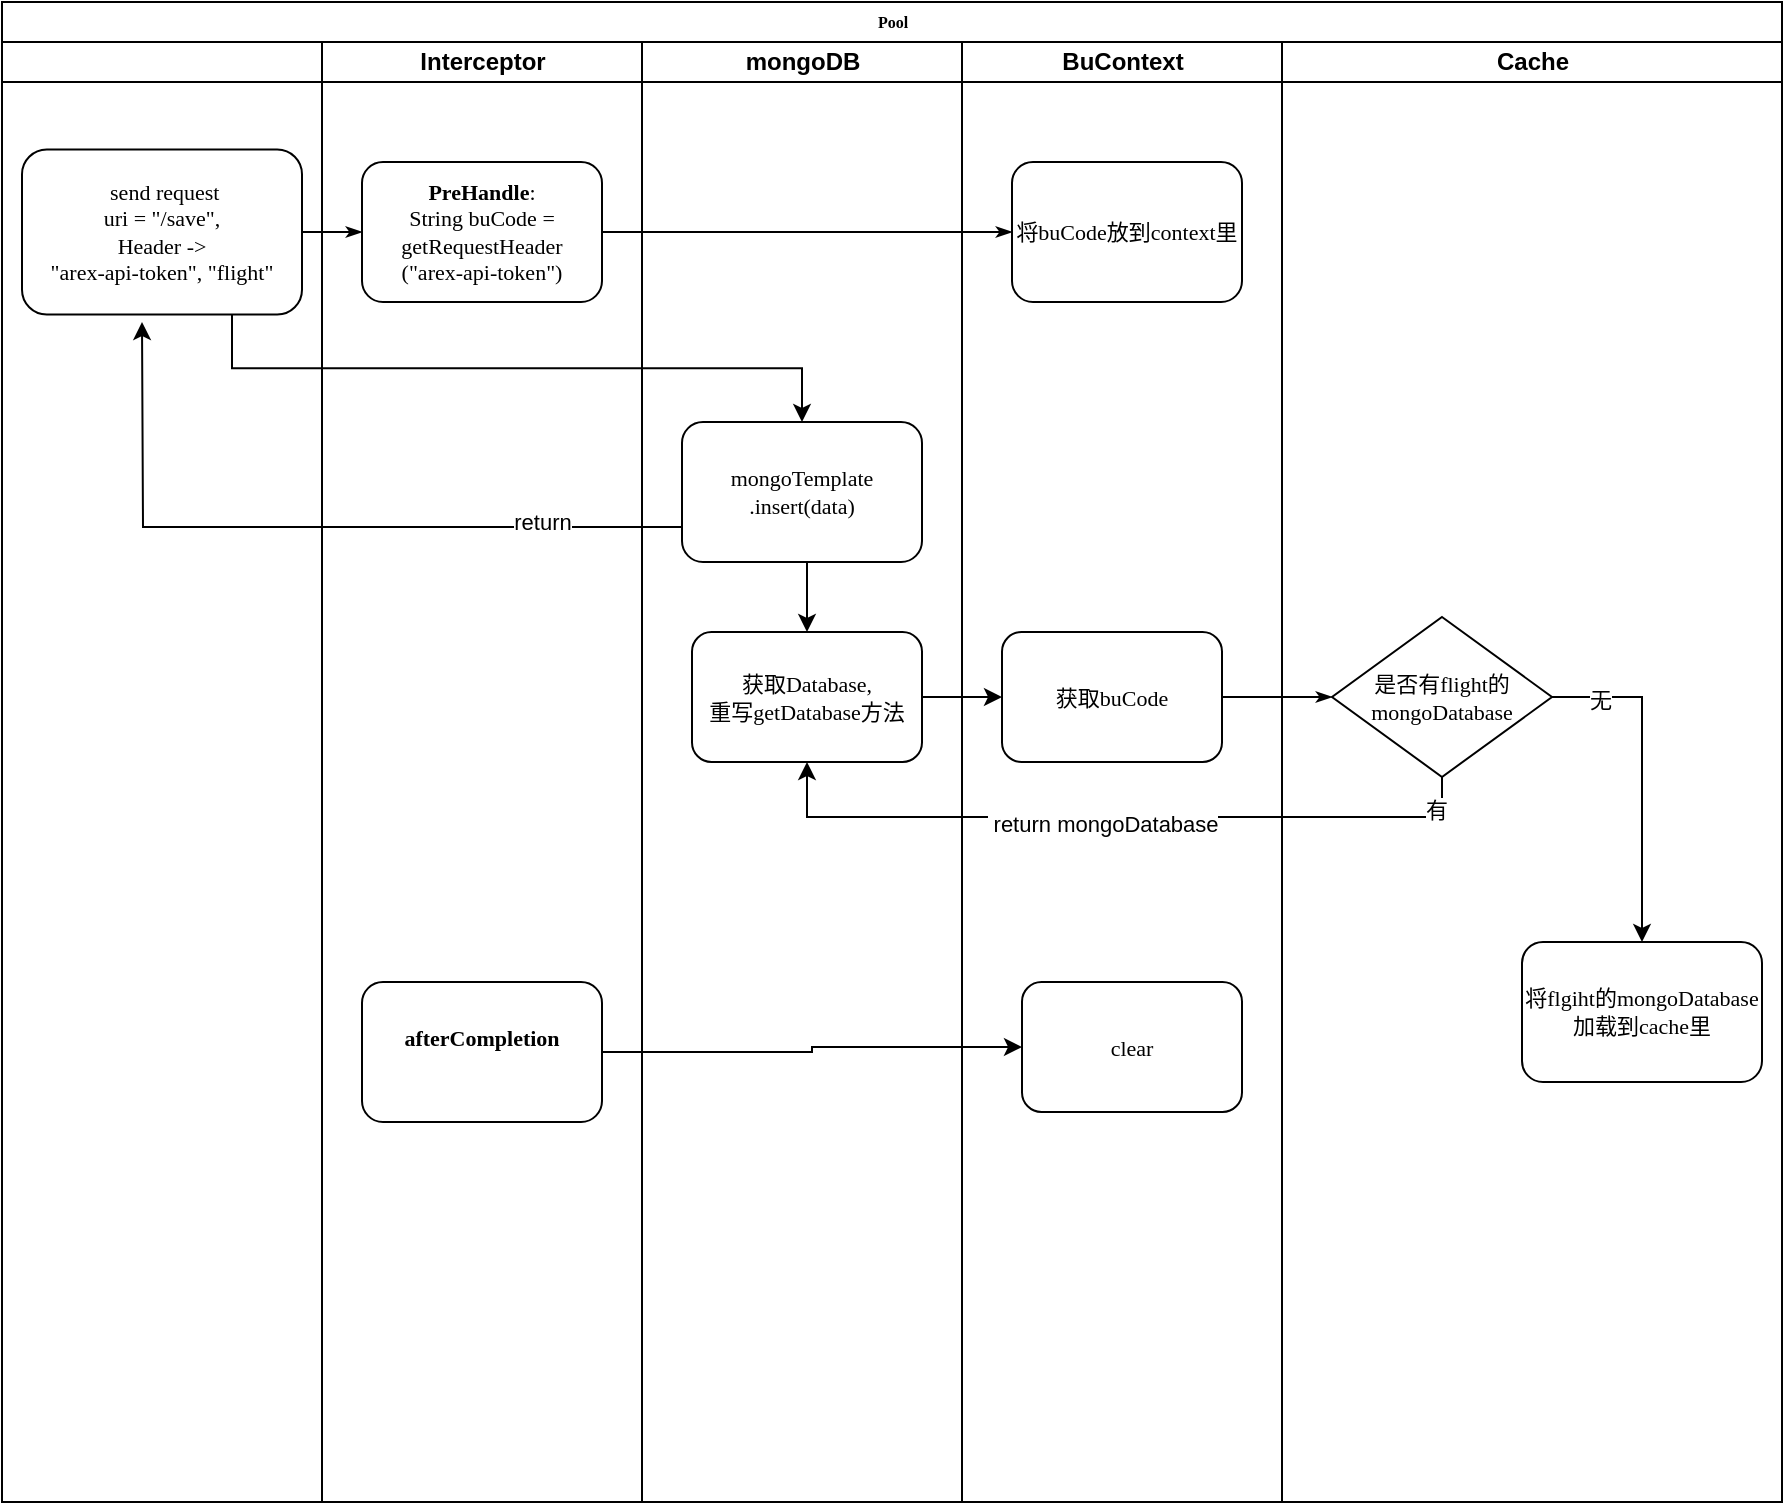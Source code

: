 <mxfile version="24.4.9" type="github">
  <diagram name="Page-1" id="74e2e168-ea6b-b213-b513-2b3c1d86103e">
    <mxGraphModel dx="2821" dy="1101" grid="1" gridSize="10" guides="1" tooltips="1" connect="1" arrows="1" fold="1" page="1" pageScale="1" pageWidth="1100" pageHeight="850" background="none" math="0" shadow="0">
      <root>
        <mxCell id="0" />
        <mxCell id="1" parent="0" />
        <mxCell id="77e6c97f196da883-1" value="Pool" style="swimlane;html=1;childLayout=stackLayout;startSize=20;rounded=0;shadow=0;labelBackgroundColor=none;strokeWidth=1;fontFamily=Verdana;fontSize=8;align=center;" parent="1" vertex="1">
          <mxGeometry x="-60" y="50" width="890" height="750" as="geometry" />
        </mxCell>
        <mxCell id="77e6c97f196da883-26" style="edgeStyle=orthogonalEdgeStyle;rounded=1;html=1;labelBackgroundColor=none;startArrow=none;startFill=0;startSize=5;endArrow=classicThin;endFill=1;endSize=5;jettySize=auto;orthogonalLoop=1;strokeWidth=1;fontFamily=Verdana;fontSize=8" parent="77e6c97f196da883-1" source="77e6c97f196da883-8" target="77e6c97f196da883-11" edge="1">
          <mxGeometry relative="1" as="geometry" />
        </mxCell>
        <mxCell id="77e6c97f196da883-2" value="" style="swimlane;html=1;startSize=20;" parent="77e6c97f196da883-1" vertex="1">
          <mxGeometry y="20" width="160" height="730" as="geometry" />
        </mxCell>
        <mxCell id="77e6c97f196da883-8" value="&lt;font style=&quot;font-size: 11px;&quot;&gt;&amp;nbsp;send request&lt;br&gt;uri = &quot;/save&quot;,&lt;br&gt;Header -&amp;gt; &lt;br&gt;&quot;arex-api-token&quot;, &quot;flight&quot;&lt;/font&gt;" style="rounded=1;whiteSpace=wrap;html=1;shadow=0;labelBackgroundColor=none;strokeWidth=1;fontFamily=Verdana;fontSize=8;align=center;" parent="77e6c97f196da883-2" vertex="1">
          <mxGeometry x="10" y="53.75" width="140" height="82.5" as="geometry" />
        </mxCell>
        <mxCell id="77e6c97f196da883-3" value="Interceptor" style="swimlane;html=1;startSize=20;" parent="77e6c97f196da883-1" vertex="1">
          <mxGeometry x="160" y="20" width="160" height="730" as="geometry" />
        </mxCell>
        <mxCell id="77e6c97f196da883-11" value="&lt;font style=&quot;font-size: 11px;&quot;&gt;&lt;b&gt;PreHandle&lt;/b&gt;:&lt;br&gt;String buCode = getRequestHeader&lt;br&gt;(&quot;arex-api-token&quot;)&lt;/font&gt;" style="rounded=1;whiteSpace=wrap;html=1;shadow=0;labelBackgroundColor=none;strokeWidth=1;fontFamily=Verdana;fontSize=8;align=center;" parent="77e6c97f196da883-3" vertex="1">
          <mxGeometry x="20" y="60" width="120" height="70" as="geometry" />
        </mxCell>
        <mxCell id="gfUXuAxqw8sNISsfRznZ-25" style="edgeStyle=orthogonalEdgeStyle;rounded=0;orthogonalLoop=1;jettySize=auto;html=1;exitX=0;exitY=0.75;exitDx=0;exitDy=0;" parent="77e6c97f196da883-3" source="77e6c97f196da883-12" edge="1">
          <mxGeometry relative="1" as="geometry">
            <mxPoint x="-90" y="140" as="targetPoint" />
          </mxGeometry>
        </mxCell>
        <mxCell id="gfUXuAxqw8sNISsfRznZ-26" value="return" style="edgeLabel;html=1;align=center;verticalAlign=middle;resizable=0;points=[];" parent="gfUXuAxqw8sNISsfRznZ-25" vertex="1" connectable="0">
          <mxGeometry x="-0.621" y="-3" relative="1" as="geometry">
            <mxPoint as="offset" />
          </mxGeometry>
        </mxCell>
        <mxCell id="gfUXuAxqw8sNISsfRznZ-3" value="&lt;font style=&quot;font-size: 11px;&quot;&gt;&lt;b&gt;afterCompletion&lt;br&gt;&lt;/b&gt;&lt;br&gt;&lt;/font&gt;" style="rounded=1;whiteSpace=wrap;html=1;shadow=0;labelBackgroundColor=none;strokeWidth=1;fontFamily=Verdana;fontSize=8;align=center;" parent="77e6c97f196da883-3" vertex="1">
          <mxGeometry x="20" y="470" width="120" height="70" as="geometry" />
        </mxCell>
        <mxCell id="77e6c97f196da883-4" value="mongoDB" style="swimlane;html=1;startSize=20;" parent="77e6c97f196da883-1" vertex="1">
          <mxGeometry x="320" y="20" width="160" height="730" as="geometry" />
        </mxCell>
        <mxCell id="gfUXuAxqw8sNISsfRznZ-11" style="edgeStyle=orthogonalEdgeStyle;rounded=0;orthogonalLoop=1;jettySize=auto;html=1;exitX=0.5;exitY=1;exitDx=0;exitDy=0;entryX=0.5;entryY=0;entryDx=0;entryDy=0;" parent="77e6c97f196da883-4" source="77e6c97f196da883-12" target="gfUXuAxqw8sNISsfRznZ-1" edge="1">
          <mxGeometry relative="1" as="geometry" />
        </mxCell>
        <mxCell id="77e6c97f196da883-12" value="&lt;font style=&quot;font-size: 11px;&quot;&gt;mongoTemplate&lt;br&gt;.insert(data)&lt;/font&gt;" style="rounded=1;whiteSpace=wrap;html=1;shadow=0;labelBackgroundColor=none;strokeWidth=1;fontFamily=Verdana;fontSize=8;align=center;" parent="77e6c97f196da883-4" vertex="1">
          <mxGeometry x="20" y="190" width="120" height="70" as="geometry" />
        </mxCell>
        <mxCell id="gfUXuAxqw8sNISsfRznZ-1" value="&lt;font style=&quot;font-size: 11px;&quot;&gt;获取Database,&lt;br&gt;重写getDatabase方法&lt;/font&gt;" style="rounded=1;whiteSpace=wrap;html=1;shadow=0;labelBackgroundColor=none;strokeWidth=1;fontFamily=Verdana;fontSize=8;align=center;" parent="77e6c97f196da883-4" vertex="1">
          <mxGeometry x="25" y="295" width="115" height="65" as="geometry" />
        </mxCell>
        <mxCell id="77e6c97f196da883-27" style="edgeStyle=orthogonalEdgeStyle;rounded=1;html=1;labelBackgroundColor=none;startArrow=none;startFill=0;startSize=5;endArrow=classicThin;endFill=1;endSize=5;jettySize=auto;orthogonalLoop=1;strokeWidth=1;fontFamily=Verdana;fontSize=8;exitX=1;exitY=0.5;exitDx=0;exitDy=0;" parent="77e6c97f196da883-4" source="77e6c97f196da883-11" target="77e6c97f196da883-9" edge="1">
          <mxGeometry relative="1" as="geometry">
            <Array as="points">
              <mxPoint x="120" y="95" />
              <mxPoint x="120" y="95" />
            </Array>
            <mxPoint x="-20" y="95" as="sourcePoint" />
          </mxGeometry>
        </mxCell>
        <mxCell id="77e6c97f196da883-5" value="BuContext" style="swimlane;html=1;startSize=20;" parent="77e6c97f196da883-1" vertex="1">
          <mxGeometry x="480" y="20" width="160" height="730" as="geometry" />
        </mxCell>
        <mxCell id="77e6c97f196da883-15" value="&lt;font style=&quot;font-size: 11px;&quot;&gt;获取buCode&lt;/font&gt;" style="rounded=1;whiteSpace=wrap;html=1;shadow=0;labelBackgroundColor=none;strokeWidth=1;fontFamily=Verdana;fontSize=8;align=center;" parent="77e6c97f196da883-5" vertex="1">
          <mxGeometry x="20" y="295" width="110" height="65" as="geometry" />
        </mxCell>
        <mxCell id="77e6c97f196da883-9" value="&lt;font style=&quot;font-size: 11px;&quot;&gt;将buCode放到context里&lt;/font&gt;" style="rounded=1;whiteSpace=wrap;html=1;shadow=0;labelBackgroundColor=none;strokeWidth=1;fontFamily=Verdana;fontSize=8;align=center;" parent="77e6c97f196da883-5" vertex="1">
          <mxGeometry x="25" y="60" width="115" height="70" as="geometry" />
        </mxCell>
        <mxCell id="gfUXuAxqw8sNISsfRznZ-23" value="&lt;font style=&quot;font-size: 11px;&quot;&gt;clear&lt;/font&gt;" style="rounded=1;whiteSpace=wrap;html=1;shadow=0;labelBackgroundColor=none;strokeWidth=1;fontFamily=Verdana;fontSize=8;align=center;" parent="77e6c97f196da883-5" vertex="1">
          <mxGeometry x="30" y="470" width="110" height="65" as="geometry" />
        </mxCell>
        <mxCell id="77e6c97f196da883-34" style="edgeStyle=orthogonalEdgeStyle;rounded=1;html=1;labelBackgroundColor=none;startArrow=none;startFill=0;startSize=5;endArrow=classicThin;endFill=1;endSize=5;jettySize=auto;orthogonalLoop=1;strokeColor=#000000;strokeWidth=1;fontFamily=Verdana;fontSize=8;fontColor=#000000;" parent="77e6c97f196da883-1" source="77e6c97f196da883-15" target="77e6c97f196da883-16" edge="1">
          <mxGeometry relative="1" as="geometry" />
        </mxCell>
        <mxCell id="gfUXuAxqw8sNISsfRznZ-10" value="" style="edgeStyle=orthogonalEdgeStyle;rounded=0;orthogonalLoop=1;jettySize=auto;html=1;exitX=0.75;exitY=1;exitDx=0;exitDy=0;" parent="77e6c97f196da883-1" source="77e6c97f196da883-8" target="77e6c97f196da883-12" edge="1">
          <mxGeometry relative="1" as="geometry">
            <mxPoint x="300" y="245" as="sourcePoint" />
          </mxGeometry>
        </mxCell>
        <mxCell id="gfUXuAxqw8sNISsfRznZ-12" value="" style="edgeStyle=orthogonalEdgeStyle;rounded=0;orthogonalLoop=1;jettySize=auto;html=1;" parent="77e6c97f196da883-1" source="gfUXuAxqw8sNISsfRznZ-1" target="77e6c97f196da883-15" edge="1">
          <mxGeometry relative="1" as="geometry" />
        </mxCell>
        <mxCell id="77e6c97f196da883-6" value="Cache" style="swimlane;html=1;startSize=20;" parent="77e6c97f196da883-1" vertex="1">
          <mxGeometry x="640" y="20" width="250" height="730" as="geometry" />
        </mxCell>
        <mxCell id="gfUXuAxqw8sNISsfRznZ-14" value="" style="edgeStyle=orthogonalEdgeStyle;rounded=0;orthogonalLoop=1;jettySize=auto;html=1;exitX=1;exitY=0.5;exitDx=0;exitDy=0;" parent="77e6c97f196da883-6" source="77e6c97f196da883-16" target="gfUXuAxqw8sNISsfRznZ-13" edge="1">
          <mxGeometry relative="1" as="geometry" />
        </mxCell>
        <mxCell id="gfUXuAxqw8sNISsfRznZ-15" value="无" style="edgeLabel;html=1;align=center;verticalAlign=middle;resizable=0;points=[];" parent="gfUXuAxqw8sNISsfRznZ-14" vertex="1" connectable="0">
          <mxGeometry x="-0.713" relative="1" as="geometry">
            <mxPoint y="1" as="offset" />
          </mxGeometry>
        </mxCell>
        <mxCell id="77e6c97f196da883-16" value="&lt;font style=&quot;font-size: 11px;&quot;&gt;是否有flight的mongoDatabase&lt;/font&gt;" style="rhombus;whiteSpace=wrap;html=1;rounded=0;shadow=0;labelBackgroundColor=none;strokeWidth=1;fontFamily=Verdana;fontSize=8;align=center;" parent="77e6c97f196da883-6" vertex="1">
          <mxGeometry x="25" y="287.5" width="110" height="80" as="geometry" />
        </mxCell>
        <mxCell id="gfUXuAxqw8sNISsfRznZ-13" value="&lt;font style=&quot;font-size: 11px;&quot;&gt;将flgiht的mongoDatabase加载到cache里&lt;/font&gt;" style="rounded=1;whiteSpace=wrap;html=1;shadow=0;labelBackgroundColor=none;strokeWidth=1;fontFamily=Verdana;fontSize=8;align=center;" parent="77e6c97f196da883-6" vertex="1">
          <mxGeometry x="120" y="450" width="120" height="70" as="geometry" />
        </mxCell>
        <mxCell id="gfUXuAxqw8sNISsfRznZ-16" style="edgeStyle=orthogonalEdgeStyle;rounded=0;orthogonalLoop=1;jettySize=auto;html=1;exitX=0.5;exitY=1;exitDx=0;exitDy=0;entryX=0.5;entryY=1;entryDx=0;entryDy=0;" parent="77e6c97f196da883-1" source="77e6c97f196da883-16" target="gfUXuAxqw8sNISsfRznZ-1" edge="1">
          <mxGeometry relative="1" as="geometry" />
        </mxCell>
        <mxCell id="gfUXuAxqw8sNISsfRznZ-17" value="有" style="edgeLabel;html=1;align=center;verticalAlign=middle;resizable=0;points=[];" parent="gfUXuAxqw8sNISsfRznZ-16" vertex="1" connectable="0">
          <mxGeometry x="-0.915" y="-3" relative="1" as="geometry">
            <mxPoint y="1" as="offset" />
          </mxGeometry>
        </mxCell>
        <mxCell id="gfUXuAxqw8sNISsfRznZ-21" value="&amp;nbsp;return mongoDatabase" style="edgeLabel;html=1;align=center;verticalAlign=middle;resizable=0;points=[];" parent="gfUXuAxqw8sNISsfRznZ-16" vertex="1" connectable="0">
          <mxGeometry x="0.041" y="3" relative="1" as="geometry">
            <mxPoint as="offset" />
          </mxGeometry>
        </mxCell>
        <mxCell id="2HUkZEUMcikQAhTQOwgD-1" style="edgeStyle=orthogonalEdgeStyle;rounded=0;orthogonalLoop=1;jettySize=auto;html=1;exitX=1;exitY=0.5;exitDx=0;exitDy=0;entryX=0;entryY=0.5;entryDx=0;entryDy=0;" edge="1" parent="77e6c97f196da883-1" source="gfUXuAxqw8sNISsfRznZ-3" target="gfUXuAxqw8sNISsfRznZ-23">
          <mxGeometry relative="1" as="geometry" />
        </mxCell>
      </root>
    </mxGraphModel>
  </diagram>
</mxfile>
